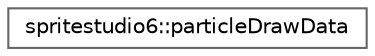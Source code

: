 digraph "Graphical Class Hierarchy"
{
 // LATEX_PDF_SIZE
  bgcolor="transparent";
  edge [fontname=Helvetica,fontsize=10,labelfontname=Helvetica,labelfontsize=10];
  node [fontname=Helvetica,fontsize=10,shape=box,height=0.2,width=0.4];
  rankdir="LR";
  Node0 [id="Node000000",label="spritestudio6::particleDrawData",height=0.2,width=0.4,color="grey40", fillcolor="white", style="filled",URL="$structspritestudio6_1_1particle_draw_data.html",tooltip=" "];
}
